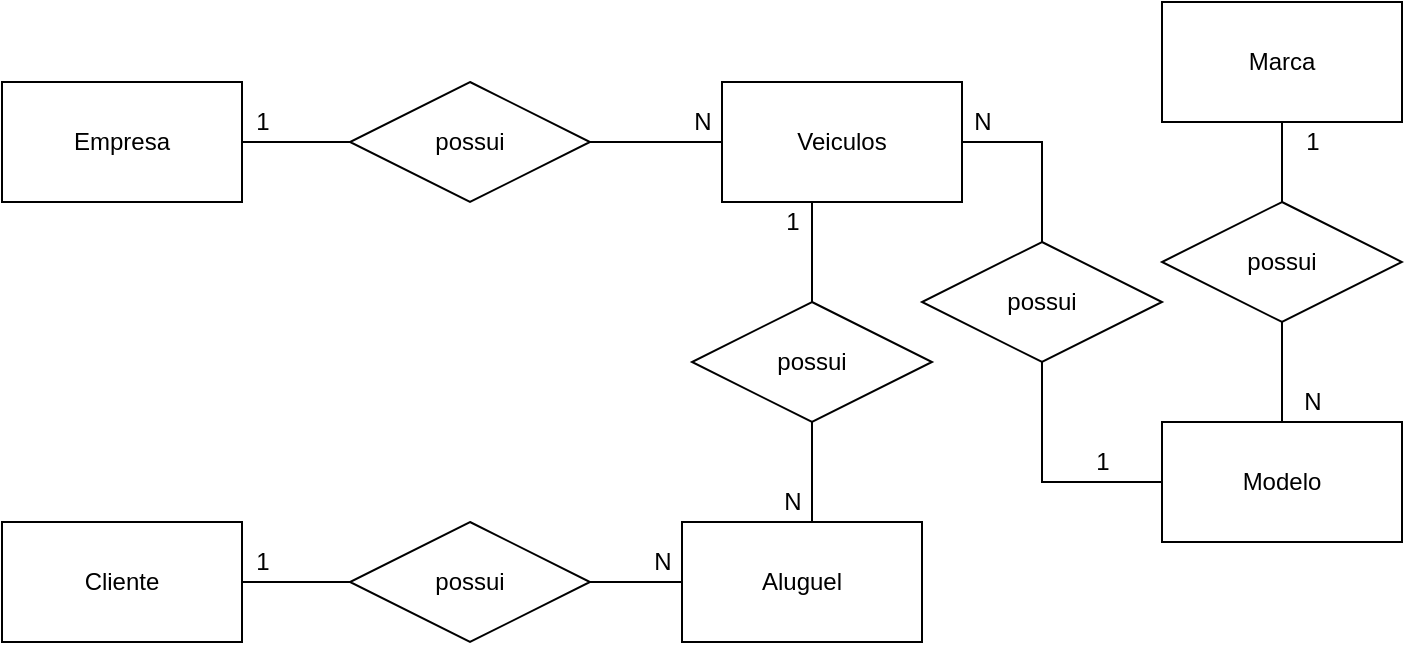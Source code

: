 <mxfile version="14.9.4"><diagram id="_WTfNjyaFMA-6b1lh1E1" name="Page-1"><mxGraphModel dx="868" dy="479" grid="1" gridSize="10" guides="1" tooltips="1" connect="1" arrows="1" fold="1" page="1" pageScale="1" pageWidth="850" pageHeight="1100" math="0" shadow="0"><root><mxCell id="0"/><mxCell id="1" parent="0"/><mxCell id="Qs5C3uhR6DD6BeugJDAf-1" value="Veiculos" style="rounded=0;whiteSpace=wrap;html=1;" vertex="1" parent="1"><mxGeometry x="445" y="120" width="120" height="60" as="geometry"/></mxCell><mxCell id="Qs5C3uhR6DD6BeugJDAf-2" style="edgeStyle=orthogonalEdgeStyle;rounded=0;orthogonalLoop=1;jettySize=auto;html=1;entryX=0;entryY=0.5;entryDx=0;entryDy=0;endArrow=none;endFill=0;" edge="1" parent="1" source="Qs5C3uhR6DD6BeugJDAf-3" target="Qs5C3uhR6DD6BeugJDAf-6"><mxGeometry relative="1" as="geometry"/></mxCell><mxCell id="Qs5C3uhR6DD6BeugJDAf-3" value="Empresa&lt;br&gt;" style="rounded=0;whiteSpace=wrap;html=1;" vertex="1" parent="1"><mxGeometry x="85" y="120" width="120" height="60" as="geometry"/></mxCell><mxCell id="Qs5C3uhR6DD6BeugJDAf-4" value="Cliente" style="rounded=0;whiteSpace=wrap;html=1;" vertex="1" parent="1"><mxGeometry x="85" y="340" width="120" height="60" as="geometry"/></mxCell><mxCell id="Qs5C3uhR6DD6BeugJDAf-5" style="edgeStyle=orthogonalEdgeStyle;rounded=0;orthogonalLoop=1;jettySize=auto;html=1;entryX=0;entryY=0.5;entryDx=0;entryDy=0;endArrow=none;endFill=0;" edge="1" parent="1" source="Qs5C3uhR6DD6BeugJDAf-6" target="Qs5C3uhR6DD6BeugJDAf-1"><mxGeometry relative="1" as="geometry"/></mxCell><mxCell id="Qs5C3uhR6DD6BeugJDAf-6" value="possui" style="shape=rhombus;perimeter=rhombusPerimeter;whiteSpace=wrap;html=1;align=center;" vertex="1" parent="1"><mxGeometry x="259" y="120" width="120" height="60" as="geometry"/></mxCell><mxCell id="Qs5C3uhR6DD6BeugJDAf-8" value="N" style="text;html=1;align=center;verticalAlign=middle;resizable=0;points=[];autosize=1;strokeColor=none;" vertex="1" parent="1"><mxGeometry x="425" y="130" width="20" height="20" as="geometry"/></mxCell><mxCell id="Qs5C3uhR6DD6BeugJDAf-9" style="edgeStyle=orthogonalEdgeStyle;rounded=0;orthogonalLoop=1;jettySize=auto;html=1;entryX=1;entryY=0.5;entryDx=0;entryDy=0;endArrow=none;endFill=0;" edge="1" parent="1" source="Qs5C3uhR6DD6BeugJDAf-11" target="Qs5C3uhR6DD6BeugJDAf-4"><mxGeometry relative="1" as="geometry"/></mxCell><mxCell id="Qs5C3uhR6DD6BeugJDAf-10" style="edgeStyle=orthogonalEdgeStyle;rounded=0;orthogonalLoop=1;jettySize=auto;html=1;entryX=0.5;entryY=1;entryDx=0;entryDy=0;endArrow=none;endFill=0;" edge="1" parent="1" source="Qs5C3uhR6DD6BeugJDAf-11" target="Qs5C3uhR6DD6BeugJDAf-1"><mxGeometry relative="1" as="geometry"><mxPoint x="445" y="270" as="targetPoint"/><Array as="points"><mxPoint x="490" y="370"/><mxPoint x="490" y="180"/></Array></mxGeometry></mxCell><mxCell id="Qs5C3uhR6DD6BeugJDAf-11" value="possui" style="shape=rhombus;perimeter=rhombusPerimeter;whiteSpace=wrap;html=1;align=center;" vertex="1" parent="1"><mxGeometry x="259" y="340" width="120" height="60" as="geometry"/></mxCell><mxCell id="Qs5C3uhR6DD6BeugJDAf-12" value="1" style="text;html=1;align=center;verticalAlign=middle;resizable=0;points=[];autosize=1;strokeColor=none;" vertex="1" parent="1"><mxGeometry x="205" y="350" width="20" height="20" as="geometry"/></mxCell><mxCell id="Qs5C3uhR6DD6BeugJDAf-13" value="N" style="text;html=1;align=center;verticalAlign=middle;resizable=0;points=[];autosize=1;strokeColor=none;" vertex="1" parent="1"><mxGeometry x="470" y="320" width="20" height="20" as="geometry"/></mxCell><mxCell id="Qs5C3uhR6DD6BeugJDAf-15" value="Marca" style="rounded=0;whiteSpace=wrap;html=1;" vertex="1" parent="1"><mxGeometry x="665" y="80" width="120" height="60" as="geometry"/></mxCell><mxCell id="Qs5C3uhR6DD6BeugJDAf-16" style="edgeStyle=orthogonalEdgeStyle;rounded=0;orthogonalLoop=1;jettySize=auto;html=1;entryX=1;entryY=0.5;entryDx=0;entryDy=0;endArrow=none;endFill=0;startArrow=none;" edge="1" parent="1" source="Qs5C3uhR6DD6BeugJDAf-26" target="Qs5C3uhR6DD6BeugJDAf-1"><mxGeometry relative="1" as="geometry"/></mxCell><mxCell id="Qs5C3uhR6DD6BeugJDAf-17" value="Modelo" style="rounded=0;whiteSpace=wrap;html=1;" vertex="1" parent="1"><mxGeometry x="665" y="290" width="120" height="60" as="geometry"/></mxCell><mxCell id="Qs5C3uhR6DD6BeugJDAf-18" value="N" style="text;html=1;align=center;verticalAlign=middle;resizable=0;points=[];autosize=1;strokeColor=none;" vertex="1" parent="1"><mxGeometry x="565" y="130" width="20" height="20" as="geometry"/></mxCell><mxCell id="Qs5C3uhR6DD6BeugJDAf-19" value="1" style="text;html=1;align=center;verticalAlign=middle;resizable=0;points=[];autosize=1;strokeColor=none;" vertex="1" parent="1"><mxGeometry x="205" y="130" width="20" height="20" as="geometry"/></mxCell><mxCell id="Qs5C3uhR6DD6BeugJDAf-20" value="1" style="text;html=1;align=center;verticalAlign=middle;resizable=0;points=[];autosize=1;strokeColor=none;" vertex="1" parent="1"><mxGeometry x="625" y="300" width="20" height="20" as="geometry"/></mxCell><mxCell id="Qs5C3uhR6DD6BeugJDAf-21" style="edgeStyle=orthogonalEdgeStyle;rounded=0;orthogonalLoop=1;jettySize=auto;html=1;entryX=0.5;entryY=1;entryDx=0;entryDy=0;endArrow=none;endFill=0;" edge="1" parent="1" source="Qs5C3uhR6DD6BeugJDAf-23" target="Qs5C3uhR6DD6BeugJDAf-15"><mxGeometry relative="1" as="geometry"/></mxCell><mxCell id="Qs5C3uhR6DD6BeugJDAf-22" style="edgeStyle=orthogonalEdgeStyle;rounded=0;orthogonalLoop=1;jettySize=auto;html=1;entryX=0.5;entryY=0;entryDx=0;entryDy=0;endArrow=none;endFill=0;" edge="1" parent="1" source="Qs5C3uhR6DD6BeugJDAf-23" target="Qs5C3uhR6DD6BeugJDAf-17"><mxGeometry relative="1" as="geometry"/></mxCell><mxCell id="Qs5C3uhR6DD6BeugJDAf-23" value="possui" style="shape=rhombus;perimeter=rhombusPerimeter;whiteSpace=wrap;html=1;align=center;" vertex="1" parent="1"><mxGeometry x="665" y="180" width="120" height="60" as="geometry"/></mxCell><mxCell id="Qs5C3uhR6DD6BeugJDAf-24" value="1" style="text;html=1;align=center;verticalAlign=middle;resizable=0;points=[];autosize=1;strokeColor=none;" vertex="1" parent="1"><mxGeometry x="730" y="140" width="20" height="20" as="geometry"/></mxCell><mxCell id="Qs5C3uhR6DD6BeugJDAf-25" value="N" style="text;html=1;align=center;verticalAlign=middle;resizable=0;points=[];autosize=1;strokeColor=none;" vertex="1" parent="1"><mxGeometry x="730" y="270" width="20" height="20" as="geometry"/></mxCell><mxCell id="Qs5C3uhR6DD6BeugJDAf-26" value="possui" style="shape=rhombus;perimeter=rhombusPerimeter;whiteSpace=wrap;html=1;align=center;" vertex="1" parent="1"><mxGeometry x="545" y="200" width="120" height="60" as="geometry"/></mxCell><mxCell id="Qs5C3uhR6DD6BeugJDAf-27" value="" style="edgeStyle=orthogonalEdgeStyle;rounded=0;orthogonalLoop=1;jettySize=auto;html=1;entryX=0.5;entryY=1;entryDx=0;entryDy=0;endArrow=none;endFill=0;" edge="1" parent="1" source="Qs5C3uhR6DD6BeugJDAf-17" target="Qs5C3uhR6DD6BeugJDAf-26"><mxGeometry relative="1" as="geometry"><mxPoint x="645" y="320" as="sourcePoint"/><mxPoint x="565" y="150" as="targetPoint"/><Array as="points"><mxPoint x="605" y="320"/></Array></mxGeometry></mxCell><mxCell id="Qs5C3uhR6DD6BeugJDAf-28" value="Aluguel" style="rounded=0;whiteSpace=wrap;html=1;" vertex="1" parent="1"><mxGeometry x="425" y="340" width="120" height="60" as="geometry"/></mxCell><mxCell id="Qs5C3uhR6DD6BeugJDAf-29" value="possui" style="shape=rhombus;perimeter=rhombusPerimeter;whiteSpace=wrap;html=1;align=center;" vertex="1" parent="1"><mxGeometry x="430" y="230" width="120" height="60" as="geometry"/></mxCell><mxCell id="Qs5C3uhR6DD6BeugJDAf-30" value="1" style="text;html=1;align=center;verticalAlign=middle;resizable=0;points=[];autosize=1;strokeColor=none;" vertex="1" parent="1"><mxGeometry x="470" y="180" width="20" height="20" as="geometry"/></mxCell><mxCell id="Qs5C3uhR6DD6BeugJDAf-31" value="N" style="text;html=1;align=center;verticalAlign=middle;resizable=0;points=[];autosize=1;strokeColor=none;" vertex="1" parent="1"><mxGeometry x="405" y="350" width="20" height="20" as="geometry"/></mxCell></root></mxGraphModel></diagram></mxfile>
